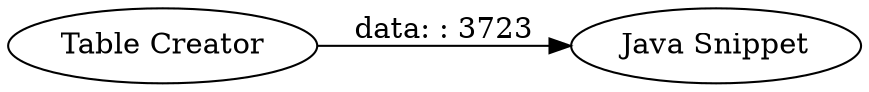 digraph {
	"450710192751727880_21" [label="Java Snippet"]
	"450710192751727880_20" [label="Table Creator"]
	"450710192751727880_20" -> "450710192751727880_21" [label="data: : 3723"]
	rankdir=LR
}
